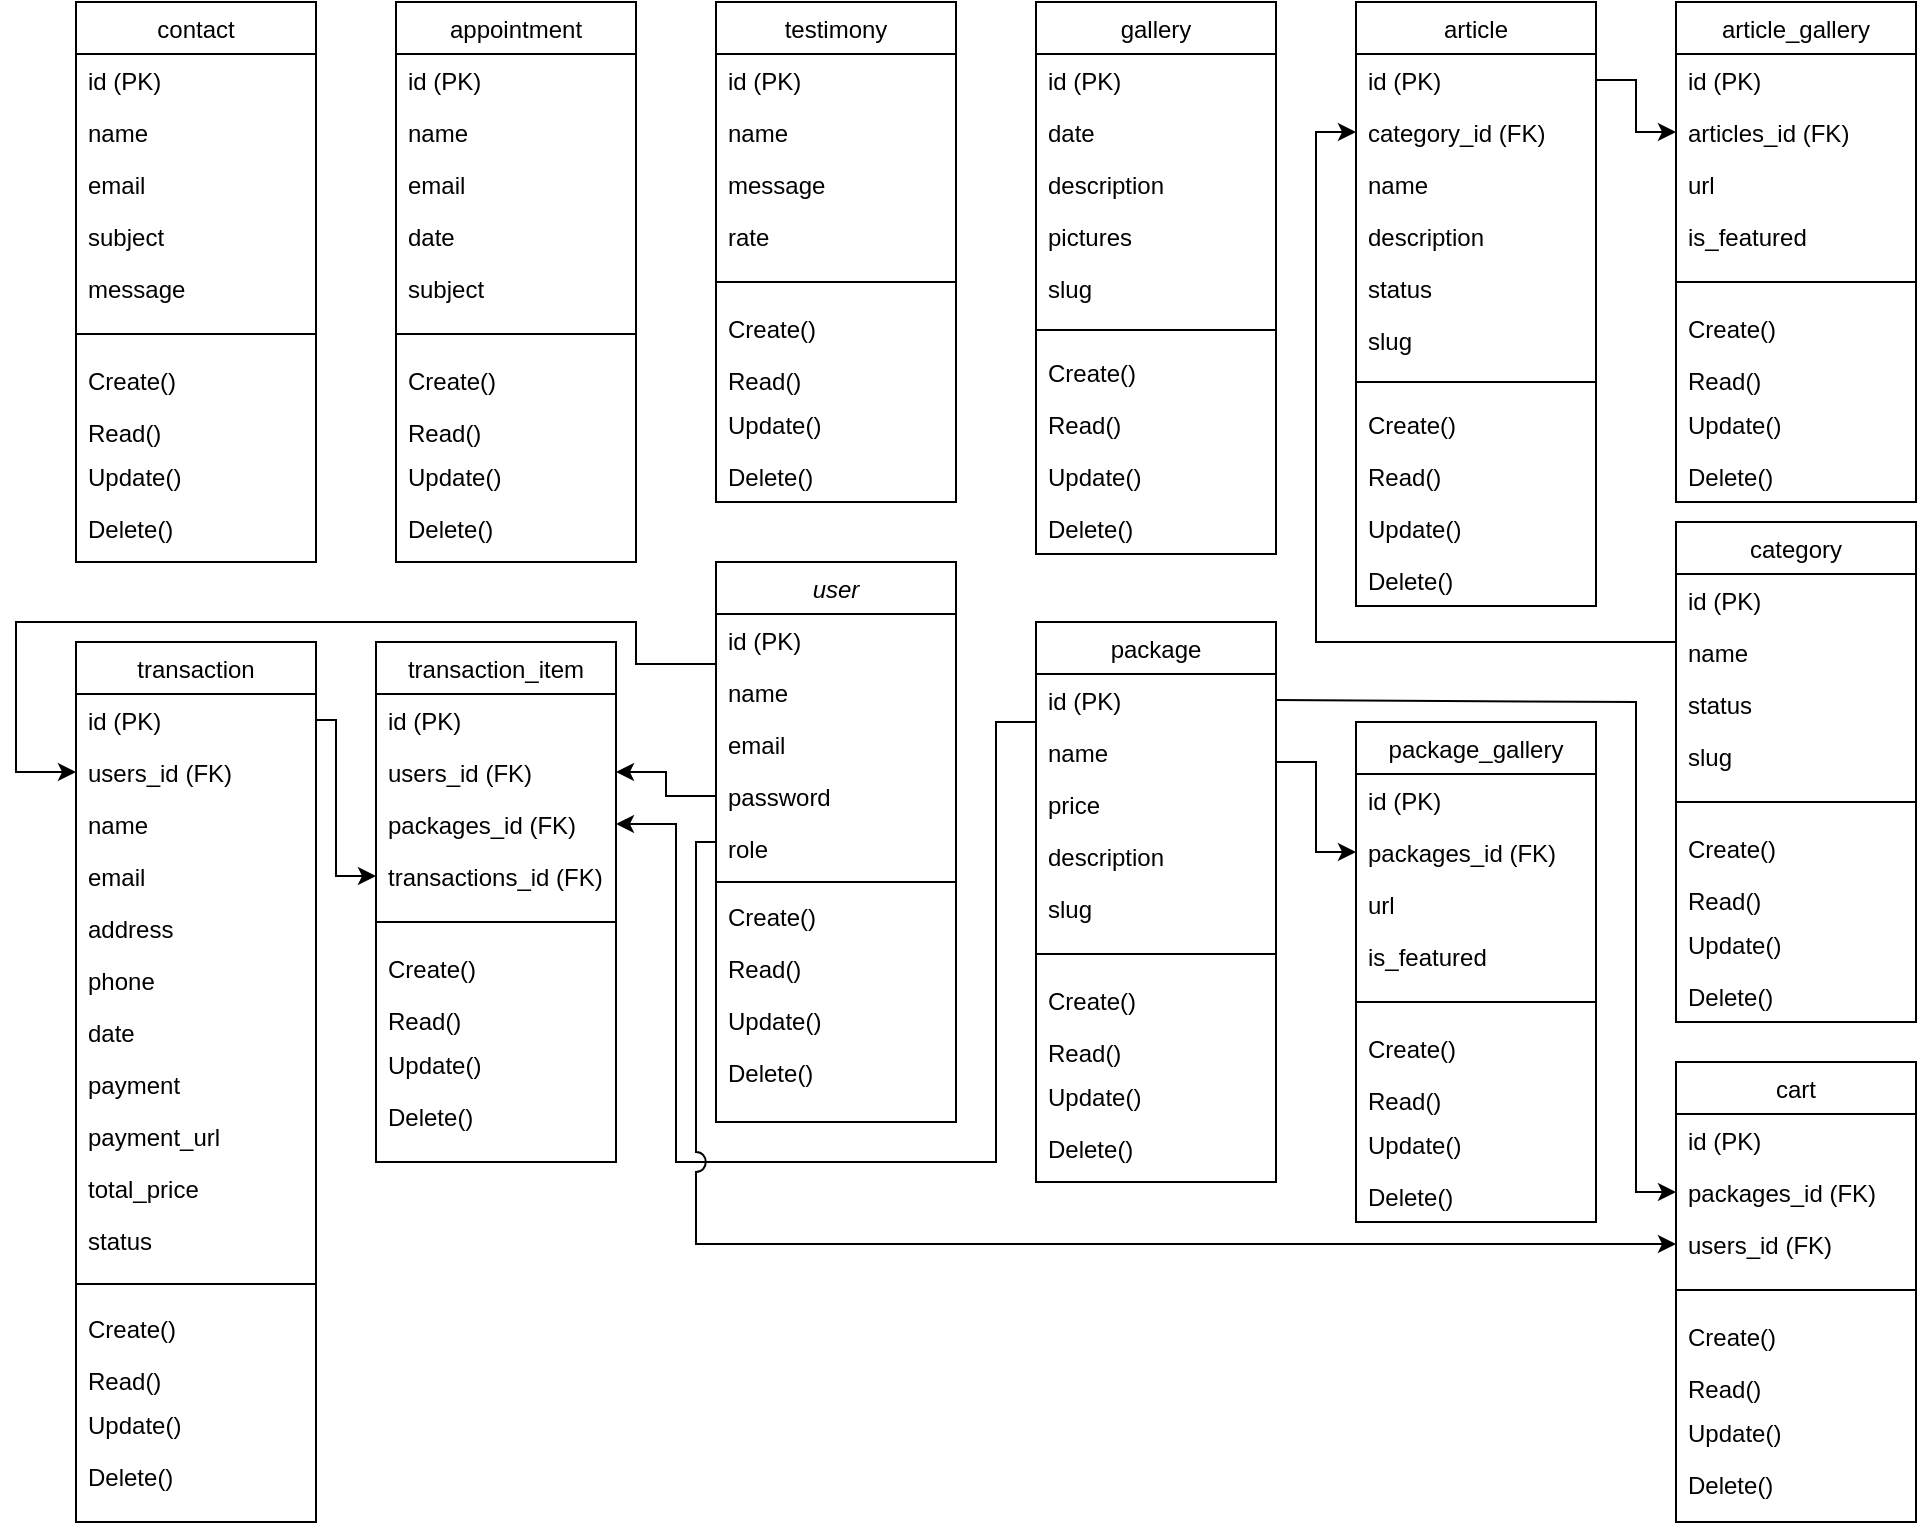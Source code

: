 <mxfile version="21.6.6" type="github">
  <diagram id="C5RBs43oDa-KdzZeNtuy" name="Page-1">
    <mxGraphModel dx="1936" dy="1753" grid="1" gridSize="10" guides="1" tooltips="1" connect="1" arrows="1" fold="1" page="1" pageScale="1" pageWidth="827" pageHeight="1169" math="0" shadow="0">
      <root>
        <mxCell id="WIyWlLk6GJQsqaUBKTNV-0" />
        <mxCell id="WIyWlLk6GJQsqaUBKTNV-1" parent="WIyWlLk6GJQsqaUBKTNV-0" />
        <mxCell id="zkfFHV4jXpPFQw0GAbJ--0" value="user" style="swimlane;fontStyle=2;align=center;verticalAlign=top;childLayout=stackLayout;horizontal=1;startSize=26;horizontalStack=0;resizeParent=1;resizeLast=0;collapsible=1;marginBottom=0;rounded=0;shadow=0;strokeWidth=1;" parent="WIyWlLk6GJQsqaUBKTNV-1" vertex="1">
          <mxGeometry x="120" y="40" width="120" height="280" as="geometry">
            <mxRectangle x="220" y="120" width="160" height="26" as="alternateBounds" />
          </mxGeometry>
        </mxCell>
        <mxCell id="zkfFHV4jXpPFQw0GAbJ--1" value="id (PK)" style="text;align=left;verticalAlign=top;spacingLeft=4;spacingRight=4;overflow=hidden;rotatable=0;points=[[0,0.5],[1,0.5]];portConstraint=eastwest;" parent="zkfFHV4jXpPFQw0GAbJ--0" vertex="1">
          <mxGeometry y="26" width="120" height="26" as="geometry" />
        </mxCell>
        <mxCell id="zkfFHV4jXpPFQw0GAbJ--2" value="name" style="text;align=left;verticalAlign=top;spacingLeft=4;spacingRight=4;overflow=hidden;rotatable=0;points=[[0,0.5],[1,0.5]];portConstraint=eastwest;rounded=0;shadow=0;html=0;" parent="zkfFHV4jXpPFQw0GAbJ--0" vertex="1">
          <mxGeometry y="52" width="120" height="26" as="geometry" />
        </mxCell>
        <mxCell id="zkfFHV4jXpPFQw0GAbJ--5" value="email" style="text;align=left;verticalAlign=top;spacingLeft=4;spacingRight=4;overflow=hidden;rotatable=0;points=[[0,0.5],[1,0.5]];portConstraint=eastwest;" parent="zkfFHV4jXpPFQw0GAbJ--0" vertex="1">
          <mxGeometry y="78" width="120" height="26" as="geometry" />
        </mxCell>
        <mxCell id="CpPekUbPZNpT_gMVPyu2-1" value="password" style="text;align=left;verticalAlign=top;spacingLeft=4;spacingRight=4;overflow=hidden;rotatable=0;points=[[0,0.5],[1,0.5]];portConstraint=eastwest;" parent="zkfFHV4jXpPFQw0GAbJ--0" vertex="1">
          <mxGeometry y="104" width="120" height="26" as="geometry" />
        </mxCell>
        <mxCell id="CpPekUbPZNpT_gMVPyu2-2" value="role" style="text;align=left;verticalAlign=top;spacingLeft=4;spacingRight=4;overflow=hidden;rotatable=0;points=[[0,0.5],[1,0.5]];portConstraint=eastwest;" parent="zkfFHV4jXpPFQw0GAbJ--0" vertex="1">
          <mxGeometry y="130" width="120" height="26" as="geometry" />
        </mxCell>
        <mxCell id="zkfFHV4jXpPFQw0GAbJ--4" value="" style="line;html=1;strokeWidth=1;align=left;verticalAlign=middle;spacingTop=-1;spacingLeft=3;spacingRight=3;rotatable=0;labelPosition=right;points=[];portConstraint=eastwest;" parent="zkfFHV4jXpPFQw0GAbJ--0" vertex="1">
          <mxGeometry y="156" width="120" height="8" as="geometry" />
        </mxCell>
        <mxCell id="CpPekUbPZNpT_gMVPyu2-0" value="Create()" style="text;align=left;verticalAlign=top;spacingLeft=4;spacingRight=4;overflow=hidden;rotatable=0;points=[[0,0.5],[1,0.5]];portConstraint=eastwest;rounded=0;shadow=0;html=0;" parent="zkfFHV4jXpPFQw0GAbJ--0" vertex="1">
          <mxGeometry y="164" width="120" height="26" as="geometry" />
        </mxCell>
        <mxCell id="CpPekUbPZNpT_gMVPyu2-3" value="Read()" style="text;align=left;verticalAlign=top;spacingLeft=4;spacingRight=4;overflow=hidden;rotatable=0;points=[[0,0.5],[1,0.5]];portConstraint=eastwest;rounded=0;shadow=0;html=0;" parent="zkfFHV4jXpPFQw0GAbJ--0" vertex="1">
          <mxGeometry y="190" width="120" height="26" as="geometry" />
        </mxCell>
        <mxCell id="CpPekUbPZNpT_gMVPyu2-4" value="Update()" style="text;align=left;verticalAlign=top;spacingLeft=4;spacingRight=4;overflow=hidden;rotatable=0;points=[[0,0.5],[1,0.5]];portConstraint=eastwest;rounded=0;shadow=0;html=0;" parent="zkfFHV4jXpPFQw0GAbJ--0" vertex="1">
          <mxGeometry y="216" width="120" height="26" as="geometry" />
        </mxCell>
        <mxCell id="CpPekUbPZNpT_gMVPyu2-5" value="Delete()" style="text;align=left;verticalAlign=top;spacingLeft=4;spacingRight=4;overflow=hidden;rotatable=0;points=[[0,0.5],[1,0.5]];portConstraint=eastwest;rounded=0;shadow=0;html=0;" parent="zkfFHV4jXpPFQw0GAbJ--0" vertex="1">
          <mxGeometry y="242" width="120" height="26" as="geometry" />
        </mxCell>
        <mxCell id="zkfFHV4jXpPFQw0GAbJ--17" value="package" style="swimlane;fontStyle=0;align=center;verticalAlign=top;childLayout=stackLayout;horizontal=1;startSize=26;horizontalStack=0;resizeParent=1;resizeLast=0;collapsible=1;marginBottom=0;rounded=0;shadow=0;strokeWidth=1;" parent="WIyWlLk6GJQsqaUBKTNV-1" vertex="1">
          <mxGeometry x="280" y="70" width="120" height="280" as="geometry">
            <mxRectangle x="550" y="140" width="160" height="26" as="alternateBounds" />
          </mxGeometry>
        </mxCell>
        <mxCell id="zkfFHV4jXpPFQw0GAbJ--18" value="id (PK)" style="text;align=left;verticalAlign=top;spacingLeft=4;spacingRight=4;overflow=hidden;rotatable=0;points=[[0,0.5],[1,0.5]];portConstraint=eastwest;" parent="zkfFHV4jXpPFQw0GAbJ--17" vertex="1">
          <mxGeometry y="26" width="120" height="26" as="geometry" />
        </mxCell>
        <mxCell id="zkfFHV4jXpPFQw0GAbJ--19" value="name" style="text;align=left;verticalAlign=top;spacingLeft=4;spacingRight=4;overflow=hidden;rotatable=0;points=[[0,0.5],[1,0.5]];portConstraint=eastwest;rounded=0;shadow=0;html=0;" parent="zkfFHV4jXpPFQw0GAbJ--17" vertex="1">
          <mxGeometry y="52" width="120" height="26" as="geometry" />
        </mxCell>
        <mxCell id="zkfFHV4jXpPFQw0GAbJ--20" value="price" style="text;align=left;verticalAlign=top;spacingLeft=4;spacingRight=4;overflow=hidden;rotatable=0;points=[[0,0.5],[1,0.5]];portConstraint=eastwest;rounded=0;shadow=0;html=0;" parent="zkfFHV4jXpPFQw0GAbJ--17" vertex="1">
          <mxGeometry y="78" width="120" height="26" as="geometry" />
        </mxCell>
        <mxCell id="CpPekUbPZNpT_gMVPyu2-25" value="description" style="text;align=left;verticalAlign=top;spacingLeft=4;spacingRight=4;overflow=hidden;rotatable=0;points=[[0,0.5],[1,0.5]];portConstraint=eastwest;rounded=0;shadow=0;html=0;" parent="zkfFHV4jXpPFQw0GAbJ--17" vertex="1">
          <mxGeometry y="104" width="120" height="26" as="geometry" />
        </mxCell>
        <mxCell id="zkfFHV4jXpPFQw0GAbJ--21" value="slug" style="text;align=left;verticalAlign=top;spacingLeft=4;spacingRight=4;overflow=hidden;rotatable=0;points=[[0,0.5],[1,0.5]];portConstraint=eastwest;rounded=0;shadow=0;html=0;" parent="zkfFHV4jXpPFQw0GAbJ--17" vertex="1">
          <mxGeometry y="130" width="120" height="26" as="geometry" />
        </mxCell>
        <mxCell id="zkfFHV4jXpPFQw0GAbJ--23" value="" style="line;html=1;strokeWidth=1;align=left;verticalAlign=middle;spacingTop=-1;spacingLeft=3;spacingRight=3;rotatable=0;labelPosition=right;points=[];portConstraint=eastwest;" parent="zkfFHV4jXpPFQw0GAbJ--17" vertex="1">
          <mxGeometry y="156" width="120" height="20" as="geometry" />
        </mxCell>
        <mxCell id="CpPekUbPZNpT_gMVPyu2-7" value="Create()" style="text;align=left;verticalAlign=top;spacingLeft=4;spacingRight=4;overflow=hidden;rotatable=0;points=[[0,0.5],[1,0.5]];portConstraint=eastwest;rounded=0;shadow=0;html=0;" parent="zkfFHV4jXpPFQw0GAbJ--17" vertex="1">
          <mxGeometry y="176" width="120" height="26" as="geometry" />
        </mxCell>
        <mxCell id="CpPekUbPZNpT_gMVPyu2-9" value="Read()" style="text;align=left;verticalAlign=top;spacingLeft=4;spacingRight=4;overflow=hidden;rotatable=0;points=[[0,0.5],[1,0.5]];portConstraint=eastwest;rounded=0;shadow=0;html=0;" parent="zkfFHV4jXpPFQw0GAbJ--17" vertex="1">
          <mxGeometry y="202" width="120" height="22" as="geometry" />
        </mxCell>
        <mxCell id="CpPekUbPZNpT_gMVPyu2-8" value="Update()" style="text;align=left;verticalAlign=top;spacingLeft=4;spacingRight=4;overflow=hidden;rotatable=0;points=[[0,0.5],[1,0.5]];portConstraint=eastwest;rounded=0;shadow=0;html=0;" parent="zkfFHV4jXpPFQw0GAbJ--17" vertex="1">
          <mxGeometry y="224" width="120" height="26" as="geometry" />
        </mxCell>
        <mxCell id="CpPekUbPZNpT_gMVPyu2-10" value="Delete()" style="text;align=left;verticalAlign=top;spacingLeft=4;spacingRight=4;overflow=hidden;rotatable=0;points=[[0,0.5],[1,0.5]];portConstraint=eastwest;rounded=0;shadow=0;html=0;" parent="zkfFHV4jXpPFQw0GAbJ--17" vertex="1">
          <mxGeometry y="250" width="120" height="26" as="geometry" />
        </mxCell>
        <mxCell id="CpPekUbPZNpT_gMVPyu2-26" value="article" style="swimlane;fontStyle=0;align=center;verticalAlign=top;childLayout=stackLayout;horizontal=1;startSize=26;horizontalStack=0;resizeParent=1;resizeLast=0;collapsible=1;marginBottom=0;rounded=0;shadow=0;strokeWidth=1;" parent="WIyWlLk6GJQsqaUBKTNV-1" vertex="1">
          <mxGeometry x="440" y="-240" width="120" height="302" as="geometry">
            <mxRectangle x="550" y="140" width="160" height="26" as="alternateBounds" />
          </mxGeometry>
        </mxCell>
        <mxCell id="CpPekUbPZNpT_gMVPyu2-27" value="id (PK)" style="text;align=left;verticalAlign=top;spacingLeft=4;spacingRight=4;overflow=hidden;rotatable=0;points=[[0,0.5],[1,0.5]];portConstraint=eastwest;" parent="CpPekUbPZNpT_gMVPyu2-26" vertex="1">
          <mxGeometry y="26" width="120" height="26" as="geometry" />
        </mxCell>
        <mxCell id="CpPekUbPZNpT_gMVPyu2-28" value="category_id (FK)" style="text;align=left;verticalAlign=top;spacingLeft=4;spacingRight=4;overflow=hidden;rotatable=0;points=[[0,0.5],[1,0.5]];portConstraint=eastwest;rounded=0;shadow=0;html=0;" parent="CpPekUbPZNpT_gMVPyu2-26" vertex="1">
          <mxGeometry y="52" width="120" height="26" as="geometry" />
        </mxCell>
        <mxCell id="CpPekUbPZNpT_gMVPyu2-29" value="name" style="text;align=left;verticalAlign=top;spacingLeft=4;spacingRight=4;overflow=hidden;rotatable=0;points=[[0,0.5],[1,0.5]];portConstraint=eastwest;rounded=0;shadow=0;html=0;" parent="CpPekUbPZNpT_gMVPyu2-26" vertex="1">
          <mxGeometry y="78" width="120" height="26" as="geometry" />
        </mxCell>
        <mxCell id="CpPekUbPZNpT_gMVPyu2-30" value="description" style="text;align=left;verticalAlign=top;spacingLeft=4;spacingRight=4;overflow=hidden;rotatable=0;points=[[0,0.5],[1,0.5]];portConstraint=eastwest;rounded=0;shadow=0;html=0;" parent="CpPekUbPZNpT_gMVPyu2-26" vertex="1">
          <mxGeometry y="104" width="120" height="26" as="geometry" />
        </mxCell>
        <mxCell id="CpPekUbPZNpT_gMVPyu2-39" value="status" style="text;align=left;verticalAlign=top;spacingLeft=4;spacingRight=4;overflow=hidden;rotatable=0;points=[[0,0.5],[1,0.5]];portConstraint=eastwest;rounded=0;shadow=0;html=0;" parent="CpPekUbPZNpT_gMVPyu2-26" vertex="1">
          <mxGeometry y="130" width="120" height="26" as="geometry" />
        </mxCell>
        <mxCell id="L-8dvfy85ogbvUCoBi3x-90" value="slug" style="text;align=left;verticalAlign=top;spacingLeft=4;spacingRight=4;overflow=hidden;rotatable=0;points=[[0,0.5],[1,0.5]];portConstraint=eastwest;rounded=0;shadow=0;html=0;" parent="CpPekUbPZNpT_gMVPyu2-26" vertex="1">
          <mxGeometry y="156" width="120" height="26" as="geometry" />
        </mxCell>
        <mxCell id="CpPekUbPZNpT_gMVPyu2-31" value="" style="line;html=1;strokeWidth=1;align=left;verticalAlign=middle;spacingTop=-1;spacingLeft=3;spacingRight=3;rotatable=0;labelPosition=right;points=[];portConstraint=eastwest;" parent="CpPekUbPZNpT_gMVPyu2-26" vertex="1">
          <mxGeometry y="182" width="120" height="16" as="geometry" />
        </mxCell>
        <mxCell id="CpPekUbPZNpT_gMVPyu2-32" value="Create()" style="text;align=left;verticalAlign=top;spacingLeft=4;spacingRight=4;overflow=hidden;rotatable=0;points=[[0,0.5],[1,0.5]];portConstraint=eastwest;rounded=0;shadow=0;html=0;" parent="CpPekUbPZNpT_gMVPyu2-26" vertex="1">
          <mxGeometry y="198" width="120" height="26" as="geometry" />
        </mxCell>
        <mxCell id="CpPekUbPZNpT_gMVPyu2-33" value="Read()" style="text;align=left;verticalAlign=top;spacingLeft=4;spacingRight=4;overflow=hidden;rotatable=0;points=[[0,0.5],[1,0.5]];portConstraint=eastwest;rounded=0;shadow=0;html=0;" parent="CpPekUbPZNpT_gMVPyu2-26" vertex="1">
          <mxGeometry y="224" width="120" height="26" as="geometry" />
        </mxCell>
        <mxCell id="CpPekUbPZNpT_gMVPyu2-34" value="Update()" style="text;align=left;verticalAlign=top;spacingLeft=4;spacingRight=4;overflow=hidden;rotatable=0;points=[[0,0.5],[1,0.5]];portConstraint=eastwest;rounded=0;shadow=0;html=0;" parent="CpPekUbPZNpT_gMVPyu2-26" vertex="1">
          <mxGeometry y="250" width="120" height="26" as="geometry" />
        </mxCell>
        <mxCell id="CpPekUbPZNpT_gMVPyu2-35" value="Delete()" style="text;align=left;verticalAlign=top;spacingLeft=4;spacingRight=4;overflow=hidden;rotatable=0;points=[[0,0.5],[1,0.5]];portConstraint=eastwest;rounded=0;shadow=0;html=0;" parent="CpPekUbPZNpT_gMVPyu2-26" vertex="1">
          <mxGeometry y="276" width="120" height="26" as="geometry" />
        </mxCell>
        <mxCell id="CpPekUbPZNpT_gMVPyu2-40" value="gallery" style="swimlane;fontStyle=0;align=center;verticalAlign=top;childLayout=stackLayout;horizontal=1;startSize=26;horizontalStack=0;resizeParent=1;resizeLast=0;collapsible=1;marginBottom=0;rounded=0;shadow=0;strokeWidth=1;" parent="WIyWlLk6GJQsqaUBKTNV-1" vertex="1">
          <mxGeometry x="280" y="-240" width="120" height="276" as="geometry">
            <mxRectangle x="550" y="140" width="160" height="26" as="alternateBounds" />
          </mxGeometry>
        </mxCell>
        <mxCell id="CpPekUbPZNpT_gMVPyu2-41" value="id (PK)" style="text;align=left;verticalAlign=top;spacingLeft=4;spacingRight=4;overflow=hidden;rotatable=0;points=[[0,0.5],[1,0.5]];portConstraint=eastwest;" parent="CpPekUbPZNpT_gMVPyu2-40" vertex="1">
          <mxGeometry y="26" width="120" height="26" as="geometry" />
        </mxCell>
        <mxCell id="CpPekUbPZNpT_gMVPyu2-42" value="date" style="text;align=left;verticalAlign=top;spacingLeft=4;spacingRight=4;overflow=hidden;rotatable=0;points=[[0,0.5],[1,0.5]];portConstraint=eastwest;rounded=0;shadow=0;html=0;" parent="CpPekUbPZNpT_gMVPyu2-40" vertex="1">
          <mxGeometry y="52" width="120" height="26" as="geometry" />
        </mxCell>
        <mxCell id="CpPekUbPZNpT_gMVPyu2-43" value="description" style="text;align=left;verticalAlign=top;spacingLeft=4;spacingRight=4;overflow=hidden;rotatable=0;points=[[0,0.5],[1,0.5]];portConstraint=eastwest;rounded=0;shadow=0;html=0;" parent="CpPekUbPZNpT_gMVPyu2-40" vertex="1">
          <mxGeometry y="78" width="120" height="26" as="geometry" />
        </mxCell>
        <mxCell id="CpPekUbPZNpT_gMVPyu2-44" value="pictures" style="text;align=left;verticalAlign=top;spacingLeft=4;spacingRight=4;overflow=hidden;rotatable=0;points=[[0,0.5],[1,0.5]];portConstraint=eastwest;rounded=0;shadow=0;html=0;" parent="CpPekUbPZNpT_gMVPyu2-40" vertex="1">
          <mxGeometry y="104" width="120" height="26" as="geometry" />
        </mxCell>
        <mxCell id="CpPekUbPZNpT_gMVPyu2-45" value="slug" style="text;align=left;verticalAlign=top;spacingLeft=4;spacingRight=4;overflow=hidden;rotatable=0;points=[[0,0.5],[1,0.5]];portConstraint=eastwest;rounded=0;shadow=0;html=0;" parent="CpPekUbPZNpT_gMVPyu2-40" vertex="1">
          <mxGeometry y="130" width="120" height="26" as="geometry" />
        </mxCell>
        <mxCell id="CpPekUbPZNpT_gMVPyu2-46" value="" style="line;html=1;strokeWidth=1;align=left;verticalAlign=middle;spacingTop=-1;spacingLeft=3;spacingRight=3;rotatable=0;labelPosition=right;points=[];portConstraint=eastwest;" parent="CpPekUbPZNpT_gMVPyu2-40" vertex="1">
          <mxGeometry y="156" width="120" height="16" as="geometry" />
        </mxCell>
        <mxCell id="CpPekUbPZNpT_gMVPyu2-47" value="Create()" style="text;align=left;verticalAlign=top;spacingLeft=4;spacingRight=4;overflow=hidden;rotatable=0;points=[[0,0.5],[1,0.5]];portConstraint=eastwest;rounded=0;shadow=0;html=0;" parent="CpPekUbPZNpT_gMVPyu2-40" vertex="1">
          <mxGeometry y="172" width="120" height="26" as="geometry" />
        </mxCell>
        <mxCell id="CpPekUbPZNpT_gMVPyu2-48" value="Read()" style="text;align=left;verticalAlign=top;spacingLeft=4;spacingRight=4;overflow=hidden;rotatable=0;points=[[0,0.5],[1,0.5]];portConstraint=eastwest;rounded=0;shadow=0;html=0;" parent="CpPekUbPZNpT_gMVPyu2-40" vertex="1">
          <mxGeometry y="198" width="120" height="26" as="geometry" />
        </mxCell>
        <mxCell id="CpPekUbPZNpT_gMVPyu2-49" value="Update()" style="text;align=left;verticalAlign=top;spacingLeft=4;spacingRight=4;overflow=hidden;rotatable=0;points=[[0,0.5],[1,0.5]];portConstraint=eastwest;rounded=0;shadow=0;html=0;" parent="CpPekUbPZNpT_gMVPyu2-40" vertex="1">
          <mxGeometry y="224" width="120" height="26" as="geometry" />
        </mxCell>
        <mxCell id="CpPekUbPZNpT_gMVPyu2-50" value="Delete()" style="text;align=left;verticalAlign=top;spacingLeft=4;spacingRight=4;overflow=hidden;rotatable=0;points=[[0,0.5],[1,0.5]];portConstraint=eastwest;rounded=0;shadow=0;html=0;" parent="CpPekUbPZNpT_gMVPyu2-40" vertex="1">
          <mxGeometry y="250" width="120" height="26" as="geometry" />
        </mxCell>
        <mxCell id="CpPekUbPZNpT_gMVPyu2-51" value="appointment" style="swimlane;fontStyle=0;align=center;verticalAlign=top;childLayout=stackLayout;horizontal=1;startSize=26;horizontalStack=0;resizeParent=1;resizeLast=0;collapsible=1;marginBottom=0;rounded=0;shadow=0;strokeWidth=1;" parent="WIyWlLk6GJQsqaUBKTNV-1" vertex="1">
          <mxGeometry x="-40" y="-240" width="120" height="280" as="geometry">
            <mxRectangle x="550" y="140" width="160" height="26" as="alternateBounds" />
          </mxGeometry>
        </mxCell>
        <mxCell id="CpPekUbPZNpT_gMVPyu2-52" value="id (PK)" style="text;align=left;verticalAlign=top;spacingLeft=4;spacingRight=4;overflow=hidden;rotatable=0;points=[[0,0.5],[1,0.5]];portConstraint=eastwest;" parent="CpPekUbPZNpT_gMVPyu2-51" vertex="1">
          <mxGeometry y="26" width="120" height="26" as="geometry" />
        </mxCell>
        <mxCell id="CpPekUbPZNpT_gMVPyu2-53" value="name" style="text;align=left;verticalAlign=top;spacingLeft=4;spacingRight=4;overflow=hidden;rotatable=0;points=[[0,0.5],[1,0.5]];portConstraint=eastwest;rounded=0;shadow=0;html=0;" parent="CpPekUbPZNpT_gMVPyu2-51" vertex="1">
          <mxGeometry y="52" width="120" height="26" as="geometry" />
        </mxCell>
        <mxCell id="CpPekUbPZNpT_gMVPyu2-55" value="email" style="text;align=left;verticalAlign=top;spacingLeft=4;spacingRight=4;overflow=hidden;rotatable=0;points=[[0,0.5],[1,0.5]];portConstraint=eastwest;rounded=0;shadow=0;html=0;" parent="CpPekUbPZNpT_gMVPyu2-51" vertex="1">
          <mxGeometry y="78" width="120" height="26" as="geometry" />
        </mxCell>
        <mxCell id="CpPekUbPZNpT_gMVPyu2-57" value="date" style="text;align=left;verticalAlign=top;spacingLeft=4;spacingRight=4;overflow=hidden;rotatable=0;points=[[0,0.5],[1,0.5]];portConstraint=eastwest;rounded=0;shadow=0;html=0;" parent="CpPekUbPZNpT_gMVPyu2-51" vertex="1">
          <mxGeometry y="104" width="120" height="26" as="geometry" />
        </mxCell>
        <mxCell id="CpPekUbPZNpT_gMVPyu2-60" value="subject" style="text;align=left;verticalAlign=top;spacingLeft=4;spacingRight=4;overflow=hidden;rotatable=0;points=[[0,0.5],[1,0.5]];portConstraint=eastwest;" parent="CpPekUbPZNpT_gMVPyu2-51" vertex="1">
          <mxGeometry y="130" width="120" height="26" as="geometry" />
        </mxCell>
        <mxCell id="CpPekUbPZNpT_gMVPyu2-61" value="" style="line;html=1;strokeWidth=1;align=left;verticalAlign=middle;spacingTop=-1;spacingLeft=3;spacingRight=3;rotatable=0;labelPosition=right;points=[];portConstraint=eastwest;" parent="CpPekUbPZNpT_gMVPyu2-51" vertex="1">
          <mxGeometry y="156" width="120" height="20" as="geometry" />
        </mxCell>
        <mxCell id="CpPekUbPZNpT_gMVPyu2-62" value="Create()" style="text;align=left;verticalAlign=top;spacingLeft=4;spacingRight=4;overflow=hidden;rotatable=0;points=[[0,0.5],[1,0.5]];portConstraint=eastwest;rounded=0;shadow=0;html=0;" parent="CpPekUbPZNpT_gMVPyu2-51" vertex="1">
          <mxGeometry y="176" width="120" height="26" as="geometry" />
        </mxCell>
        <mxCell id="CpPekUbPZNpT_gMVPyu2-63" value="Read()" style="text;align=left;verticalAlign=top;spacingLeft=4;spacingRight=4;overflow=hidden;rotatable=0;points=[[0,0.5],[1,0.5]];portConstraint=eastwest;rounded=0;shadow=0;html=0;" parent="CpPekUbPZNpT_gMVPyu2-51" vertex="1">
          <mxGeometry y="202" width="120" height="22" as="geometry" />
        </mxCell>
        <mxCell id="CpPekUbPZNpT_gMVPyu2-64" value="Update()" style="text;align=left;verticalAlign=top;spacingLeft=4;spacingRight=4;overflow=hidden;rotatable=0;points=[[0,0.5],[1,0.5]];portConstraint=eastwest;rounded=0;shadow=0;html=0;" parent="CpPekUbPZNpT_gMVPyu2-51" vertex="1">
          <mxGeometry y="224" width="120" height="26" as="geometry" />
        </mxCell>
        <mxCell id="CpPekUbPZNpT_gMVPyu2-65" value="Delete()" style="text;align=left;verticalAlign=top;spacingLeft=4;spacingRight=4;overflow=hidden;rotatable=0;points=[[0,0.5],[1,0.5]];portConstraint=eastwest;rounded=0;shadow=0;html=0;" parent="CpPekUbPZNpT_gMVPyu2-51" vertex="1">
          <mxGeometry y="250" width="120" height="26" as="geometry" />
        </mxCell>
        <mxCell id="CpPekUbPZNpT_gMVPyu2-77" value="transaction" style="swimlane;fontStyle=0;align=center;verticalAlign=top;childLayout=stackLayout;horizontal=1;startSize=26;horizontalStack=0;resizeParent=1;resizeLast=0;collapsible=1;marginBottom=0;rounded=0;shadow=0;strokeWidth=1;" parent="WIyWlLk6GJQsqaUBKTNV-1" vertex="1">
          <mxGeometry x="-200" y="80" width="120" height="440" as="geometry">
            <mxRectangle x="550" y="140" width="160" height="26" as="alternateBounds" />
          </mxGeometry>
        </mxCell>
        <mxCell id="CpPekUbPZNpT_gMVPyu2-78" value="id (PK)" style="text;align=left;verticalAlign=top;spacingLeft=4;spacingRight=4;overflow=hidden;rotatable=0;points=[[0,0.5],[1,0.5]];portConstraint=eastwest;" parent="CpPekUbPZNpT_gMVPyu2-77" vertex="1">
          <mxGeometry y="26" width="120" height="26" as="geometry" />
        </mxCell>
        <mxCell id="CpPekUbPZNpT_gMVPyu2-79" value="users_id (FK)&#xa;" style="text;align=left;verticalAlign=top;spacingLeft=4;spacingRight=4;overflow=hidden;rotatable=0;points=[[0,0.5],[1,0.5]];portConstraint=eastwest;rounded=0;shadow=0;html=0;" parent="CpPekUbPZNpT_gMVPyu2-77" vertex="1">
          <mxGeometry y="52" width="120" height="26" as="geometry" />
        </mxCell>
        <mxCell id="CpPekUbPZNpT_gMVPyu2-80" value="name" style="text;align=left;verticalAlign=top;spacingLeft=4;spacingRight=4;overflow=hidden;rotatable=0;points=[[0,0.5],[1,0.5]];portConstraint=eastwest;rounded=0;shadow=0;html=0;" parent="CpPekUbPZNpT_gMVPyu2-77" vertex="1">
          <mxGeometry y="78" width="120" height="26" as="geometry" />
        </mxCell>
        <mxCell id="CpPekUbPZNpT_gMVPyu2-81" value="email" style="text;align=left;verticalAlign=top;spacingLeft=4;spacingRight=4;overflow=hidden;rotatable=0;points=[[0,0.5],[1,0.5]];portConstraint=eastwest;rounded=0;shadow=0;html=0;" parent="CpPekUbPZNpT_gMVPyu2-77" vertex="1">
          <mxGeometry y="104" width="120" height="26" as="geometry" />
        </mxCell>
        <mxCell id="CpPekUbPZNpT_gMVPyu2-82" value="address" style="text;align=left;verticalAlign=top;spacingLeft=4;spacingRight=4;overflow=hidden;rotatable=0;points=[[0,0.5],[1,0.5]];portConstraint=eastwest;rounded=0;shadow=0;html=0;" parent="CpPekUbPZNpT_gMVPyu2-77" vertex="1">
          <mxGeometry y="130" width="120" height="26" as="geometry" />
        </mxCell>
        <mxCell id="CpPekUbPZNpT_gMVPyu2-83" value="phone" style="text;align=left;verticalAlign=top;spacingLeft=4;spacingRight=4;overflow=hidden;rotatable=0;points=[[0,0.5],[1,0.5]];portConstraint=eastwest;rounded=0;shadow=0;html=0;" parent="CpPekUbPZNpT_gMVPyu2-77" vertex="1">
          <mxGeometry y="156" width="120" height="26" as="geometry" />
        </mxCell>
        <mxCell id="CpPekUbPZNpT_gMVPyu2-84" value="date" style="text;align=left;verticalAlign=top;spacingLeft=4;spacingRight=4;overflow=hidden;rotatable=0;points=[[0,0.5],[1,0.5]];portConstraint=eastwest;" parent="CpPekUbPZNpT_gMVPyu2-77" vertex="1">
          <mxGeometry y="182" width="120" height="26" as="geometry" />
        </mxCell>
        <mxCell id="CpPekUbPZNpT_gMVPyu2-85" value="payment" style="text;align=left;verticalAlign=top;spacingLeft=4;spacingRight=4;overflow=hidden;rotatable=0;points=[[0,0.5],[1,0.5]];portConstraint=eastwest;" parent="CpPekUbPZNpT_gMVPyu2-77" vertex="1">
          <mxGeometry y="208" width="120" height="26" as="geometry" />
        </mxCell>
        <mxCell id="CpPekUbPZNpT_gMVPyu2-92" value="payment_url" style="text;align=left;verticalAlign=top;spacingLeft=4;spacingRight=4;overflow=hidden;rotatable=0;points=[[0,0.5],[1,0.5]];portConstraint=eastwest;" parent="CpPekUbPZNpT_gMVPyu2-77" vertex="1">
          <mxGeometry y="234" width="120" height="26" as="geometry" />
        </mxCell>
        <mxCell id="CpPekUbPZNpT_gMVPyu2-86" value="total_price" style="text;align=left;verticalAlign=top;spacingLeft=4;spacingRight=4;overflow=hidden;rotatable=0;points=[[0,0.5],[1,0.5]];portConstraint=eastwest;" parent="CpPekUbPZNpT_gMVPyu2-77" vertex="1">
          <mxGeometry y="260" width="120" height="26" as="geometry" />
        </mxCell>
        <mxCell id="L-8dvfy85ogbvUCoBi3x-22" value="status&#xa;" style="text;align=left;verticalAlign=top;spacingLeft=4;spacingRight=4;overflow=hidden;rotatable=0;points=[[0,0.5],[1,0.5]];portConstraint=eastwest;" parent="CpPekUbPZNpT_gMVPyu2-77" vertex="1">
          <mxGeometry y="286" width="120" height="26" as="geometry" />
        </mxCell>
        <mxCell id="CpPekUbPZNpT_gMVPyu2-87" value="" style="line;html=1;strokeWidth=1;align=left;verticalAlign=middle;spacingTop=-1;spacingLeft=3;spacingRight=3;rotatable=0;labelPosition=right;points=[];portConstraint=eastwest;" parent="CpPekUbPZNpT_gMVPyu2-77" vertex="1">
          <mxGeometry y="312" width="120" height="18" as="geometry" />
        </mxCell>
        <mxCell id="CpPekUbPZNpT_gMVPyu2-88" value="Create()" style="text;align=left;verticalAlign=top;spacingLeft=4;spacingRight=4;overflow=hidden;rotatable=0;points=[[0,0.5],[1,0.5]];portConstraint=eastwest;rounded=0;shadow=0;html=0;" parent="CpPekUbPZNpT_gMVPyu2-77" vertex="1">
          <mxGeometry y="330" width="120" height="26" as="geometry" />
        </mxCell>
        <mxCell id="CpPekUbPZNpT_gMVPyu2-89" value="Read()" style="text;align=left;verticalAlign=top;spacingLeft=4;spacingRight=4;overflow=hidden;rotatable=0;points=[[0,0.5],[1,0.5]];portConstraint=eastwest;rounded=0;shadow=0;html=0;" parent="CpPekUbPZNpT_gMVPyu2-77" vertex="1">
          <mxGeometry y="356" width="120" height="22" as="geometry" />
        </mxCell>
        <mxCell id="CpPekUbPZNpT_gMVPyu2-90" value="Update()" style="text;align=left;verticalAlign=top;spacingLeft=4;spacingRight=4;overflow=hidden;rotatable=0;points=[[0,0.5],[1,0.5]];portConstraint=eastwest;rounded=0;shadow=0;html=0;" parent="CpPekUbPZNpT_gMVPyu2-77" vertex="1">
          <mxGeometry y="378" width="120" height="26" as="geometry" />
        </mxCell>
        <mxCell id="CpPekUbPZNpT_gMVPyu2-91" value="Delete()" style="text;align=left;verticalAlign=top;spacingLeft=4;spacingRight=4;overflow=hidden;rotatable=0;points=[[0,0.5],[1,0.5]];portConstraint=eastwest;rounded=0;shadow=0;html=0;" parent="CpPekUbPZNpT_gMVPyu2-77" vertex="1">
          <mxGeometry y="404" width="120" height="26" as="geometry" />
        </mxCell>
        <mxCell id="L-8dvfy85ogbvUCoBi3x-0" value="package_gallery" style="swimlane;fontStyle=0;align=center;verticalAlign=top;childLayout=stackLayout;horizontal=1;startSize=26;horizontalStack=0;resizeParent=1;resizeLast=0;collapsible=1;marginBottom=0;rounded=0;shadow=0;strokeWidth=1;" parent="WIyWlLk6GJQsqaUBKTNV-1" vertex="1">
          <mxGeometry x="440" y="120" width="120" height="250" as="geometry">
            <mxRectangle x="550" y="140" width="160" height="26" as="alternateBounds" />
          </mxGeometry>
        </mxCell>
        <mxCell id="L-8dvfy85ogbvUCoBi3x-1" value="id (PK)" style="text;align=left;verticalAlign=top;spacingLeft=4;spacingRight=4;overflow=hidden;rotatable=0;points=[[0,0.5],[1,0.5]];portConstraint=eastwest;" parent="L-8dvfy85ogbvUCoBi3x-0" vertex="1">
          <mxGeometry y="26" width="120" height="26" as="geometry" />
        </mxCell>
        <mxCell id="L-8dvfy85ogbvUCoBi3x-2" value="packages_id (FK)" style="text;align=left;verticalAlign=top;spacingLeft=4;spacingRight=4;overflow=hidden;rotatable=0;points=[[0,0.5],[1,0.5]];portConstraint=eastwest;rounded=0;shadow=0;html=0;" parent="L-8dvfy85ogbvUCoBi3x-0" vertex="1">
          <mxGeometry y="52" width="120" height="26" as="geometry" />
        </mxCell>
        <mxCell id="L-8dvfy85ogbvUCoBi3x-3" value="url" style="text;align=left;verticalAlign=top;spacingLeft=4;spacingRight=4;overflow=hidden;rotatable=0;points=[[0,0.5],[1,0.5]];portConstraint=eastwest;rounded=0;shadow=0;html=0;" parent="L-8dvfy85ogbvUCoBi3x-0" vertex="1">
          <mxGeometry y="78" width="120" height="26" as="geometry" />
        </mxCell>
        <mxCell id="L-8dvfy85ogbvUCoBi3x-4" value="is_featured" style="text;align=left;verticalAlign=top;spacingLeft=4;spacingRight=4;overflow=hidden;rotatable=0;points=[[0,0.5],[1,0.5]];portConstraint=eastwest;rounded=0;shadow=0;html=0;" parent="L-8dvfy85ogbvUCoBi3x-0" vertex="1">
          <mxGeometry y="104" width="120" height="26" as="geometry" />
        </mxCell>
        <mxCell id="L-8dvfy85ogbvUCoBi3x-6" value="" style="line;html=1;strokeWidth=1;align=left;verticalAlign=middle;spacingTop=-1;spacingLeft=3;spacingRight=3;rotatable=0;labelPosition=right;points=[];portConstraint=eastwest;" parent="L-8dvfy85ogbvUCoBi3x-0" vertex="1">
          <mxGeometry y="130" width="120" height="20" as="geometry" />
        </mxCell>
        <mxCell id="L-8dvfy85ogbvUCoBi3x-7" value="Create()" style="text;align=left;verticalAlign=top;spacingLeft=4;spacingRight=4;overflow=hidden;rotatable=0;points=[[0,0.5],[1,0.5]];portConstraint=eastwest;rounded=0;shadow=0;html=0;" parent="L-8dvfy85ogbvUCoBi3x-0" vertex="1">
          <mxGeometry y="150" width="120" height="26" as="geometry" />
        </mxCell>
        <mxCell id="L-8dvfy85ogbvUCoBi3x-8" value="Read()" style="text;align=left;verticalAlign=top;spacingLeft=4;spacingRight=4;overflow=hidden;rotatable=0;points=[[0,0.5],[1,0.5]];portConstraint=eastwest;rounded=0;shadow=0;html=0;" parent="L-8dvfy85ogbvUCoBi3x-0" vertex="1">
          <mxGeometry y="176" width="120" height="22" as="geometry" />
        </mxCell>
        <mxCell id="L-8dvfy85ogbvUCoBi3x-9" value="Update()" style="text;align=left;verticalAlign=top;spacingLeft=4;spacingRight=4;overflow=hidden;rotatable=0;points=[[0,0.5],[1,0.5]];portConstraint=eastwest;rounded=0;shadow=0;html=0;" parent="L-8dvfy85ogbvUCoBi3x-0" vertex="1">
          <mxGeometry y="198" width="120" height="26" as="geometry" />
        </mxCell>
        <mxCell id="L-8dvfy85ogbvUCoBi3x-10" value="Delete()" style="text;align=left;verticalAlign=top;spacingLeft=4;spacingRight=4;overflow=hidden;rotatable=0;points=[[0,0.5],[1,0.5]];portConstraint=eastwest;rounded=0;shadow=0;html=0;" parent="L-8dvfy85ogbvUCoBi3x-0" vertex="1">
          <mxGeometry y="224" width="120" height="26" as="geometry" />
        </mxCell>
        <mxCell id="L-8dvfy85ogbvUCoBi3x-11" value="" style="edgeStyle=orthogonalEdgeStyle;rounded=0;orthogonalLoop=1;jettySize=auto;html=1;entryX=0;entryY=0.5;entryDx=0;entryDy=0;" parent="WIyWlLk6GJQsqaUBKTNV-1" target="L-8dvfy85ogbvUCoBi3x-2" edge="1">
          <mxGeometry relative="1" as="geometry">
            <mxPoint x="400" y="140" as="sourcePoint" />
            <Array as="points">
              <mxPoint x="420" y="140" />
              <mxPoint x="420" y="185" />
            </Array>
          </mxGeometry>
        </mxCell>
        <mxCell id="L-8dvfy85ogbvUCoBi3x-12" value="article_gallery" style="swimlane;fontStyle=0;align=center;verticalAlign=top;childLayout=stackLayout;horizontal=1;startSize=26;horizontalStack=0;resizeParent=1;resizeLast=0;collapsible=1;marginBottom=0;rounded=0;shadow=0;strokeWidth=1;" parent="WIyWlLk6GJQsqaUBKTNV-1" vertex="1">
          <mxGeometry x="600" y="-240" width="120" height="250" as="geometry">
            <mxRectangle x="550" y="140" width="160" height="26" as="alternateBounds" />
          </mxGeometry>
        </mxCell>
        <mxCell id="L-8dvfy85ogbvUCoBi3x-13" value="id (PK)" style="text;align=left;verticalAlign=top;spacingLeft=4;spacingRight=4;overflow=hidden;rotatable=0;points=[[0,0.5],[1,0.5]];portConstraint=eastwest;" parent="L-8dvfy85ogbvUCoBi3x-12" vertex="1">
          <mxGeometry y="26" width="120" height="26" as="geometry" />
        </mxCell>
        <mxCell id="L-8dvfy85ogbvUCoBi3x-14" value="articles_id (FK)&#xa;" style="text;align=left;verticalAlign=top;spacingLeft=4;spacingRight=4;overflow=hidden;rotatable=0;points=[[0,0.5],[1,0.5]];portConstraint=eastwest;rounded=0;shadow=0;html=0;" parent="L-8dvfy85ogbvUCoBi3x-12" vertex="1">
          <mxGeometry y="52" width="120" height="26" as="geometry" />
        </mxCell>
        <mxCell id="L-8dvfy85ogbvUCoBi3x-15" value="url" style="text;align=left;verticalAlign=top;spacingLeft=4;spacingRight=4;overflow=hidden;rotatable=0;points=[[0,0.5],[1,0.5]];portConstraint=eastwest;rounded=0;shadow=0;html=0;" parent="L-8dvfy85ogbvUCoBi3x-12" vertex="1">
          <mxGeometry y="78" width="120" height="26" as="geometry" />
        </mxCell>
        <mxCell id="L-8dvfy85ogbvUCoBi3x-16" value="is_featured" style="text;align=left;verticalAlign=top;spacingLeft=4;spacingRight=4;overflow=hidden;rotatable=0;points=[[0,0.5],[1,0.5]];portConstraint=eastwest;rounded=0;shadow=0;html=0;" parent="L-8dvfy85ogbvUCoBi3x-12" vertex="1">
          <mxGeometry y="104" width="120" height="26" as="geometry" />
        </mxCell>
        <mxCell id="L-8dvfy85ogbvUCoBi3x-17" value="" style="line;html=1;strokeWidth=1;align=left;verticalAlign=middle;spacingTop=-1;spacingLeft=3;spacingRight=3;rotatable=0;labelPosition=right;points=[];portConstraint=eastwest;" parent="L-8dvfy85ogbvUCoBi3x-12" vertex="1">
          <mxGeometry y="130" width="120" height="20" as="geometry" />
        </mxCell>
        <mxCell id="L-8dvfy85ogbvUCoBi3x-18" value="Create()" style="text;align=left;verticalAlign=top;spacingLeft=4;spacingRight=4;overflow=hidden;rotatable=0;points=[[0,0.5],[1,0.5]];portConstraint=eastwest;rounded=0;shadow=0;html=0;" parent="L-8dvfy85ogbvUCoBi3x-12" vertex="1">
          <mxGeometry y="150" width="120" height="26" as="geometry" />
        </mxCell>
        <mxCell id="L-8dvfy85ogbvUCoBi3x-19" value="Read()" style="text;align=left;verticalAlign=top;spacingLeft=4;spacingRight=4;overflow=hidden;rotatable=0;points=[[0,0.5],[1,0.5]];portConstraint=eastwest;rounded=0;shadow=0;html=0;" parent="L-8dvfy85ogbvUCoBi3x-12" vertex="1">
          <mxGeometry y="176" width="120" height="22" as="geometry" />
        </mxCell>
        <mxCell id="L-8dvfy85ogbvUCoBi3x-20" value="Update()" style="text;align=left;verticalAlign=top;spacingLeft=4;spacingRight=4;overflow=hidden;rotatable=0;points=[[0,0.5],[1,0.5]];portConstraint=eastwest;rounded=0;shadow=0;html=0;" parent="L-8dvfy85ogbvUCoBi3x-12" vertex="1">
          <mxGeometry y="198" width="120" height="26" as="geometry" />
        </mxCell>
        <mxCell id="L-8dvfy85ogbvUCoBi3x-21" value="Delete()" style="text;align=left;verticalAlign=top;spacingLeft=4;spacingRight=4;overflow=hidden;rotatable=0;points=[[0,0.5],[1,0.5]];portConstraint=eastwest;rounded=0;shadow=0;html=0;" parent="L-8dvfy85ogbvUCoBi3x-12" vertex="1">
          <mxGeometry y="224" width="120" height="26" as="geometry" />
        </mxCell>
        <mxCell id="L-8dvfy85ogbvUCoBi3x-23" value="transaction_item&#xa;" style="swimlane;fontStyle=0;align=center;verticalAlign=top;childLayout=stackLayout;horizontal=1;startSize=26;horizontalStack=0;resizeParent=1;resizeLast=0;collapsible=1;marginBottom=0;rounded=0;shadow=0;strokeWidth=1;" parent="WIyWlLk6GJQsqaUBKTNV-1" vertex="1">
          <mxGeometry x="-50" y="80" width="120" height="260" as="geometry">
            <mxRectangle x="550" y="140" width="160" height="26" as="alternateBounds" />
          </mxGeometry>
        </mxCell>
        <mxCell id="L-8dvfy85ogbvUCoBi3x-24" value="id (PK)" style="text;align=left;verticalAlign=top;spacingLeft=4;spacingRight=4;overflow=hidden;rotatable=0;points=[[0,0.5],[1,0.5]];portConstraint=eastwest;" parent="L-8dvfy85ogbvUCoBi3x-23" vertex="1">
          <mxGeometry y="26" width="120" height="26" as="geometry" />
        </mxCell>
        <mxCell id="L-8dvfy85ogbvUCoBi3x-25" value="users_id (FK)" style="text;align=left;verticalAlign=top;spacingLeft=4;spacingRight=4;overflow=hidden;rotatable=0;points=[[0,0.5],[1,0.5]];portConstraint=eastwest;rounded=0;shadow=0;html=0;" parent="L-8dvfy85ogbvUCoBi3x-23" vertex="1">
          <mxGeometry y="52" width="120" height="26" as="geometry" />
        </mxCell>
        <mxCell id="L-8dvfy85ogbvUCoBi3x-26" value="packages_id (FK)" style="text;align=left;verticalAlign=top;spacingLeft=4;spacingRight=4;overflow=hidden;rotatable=0;points=[[0,0.5],[1,0.5]];portConstraint=eastwest;rounded=0;shadow=0;html=0;" parent="L-8dvfy85ogbvUCoBi3x-23" vertex="1">
          <mxGeometry y="78" width="120" height="26" as="geometry" />
        </mxCell>
        <mxCell id="L-8dvfy85ogbvUCoBi3x-27" value="transactions_id (FK)" style="text;align=left;verticalAlign=top;spacingLeft=4;spacingRight=4;overflow=hidden;rotatable=0;points=[[0,0.5],[1,0.5]];portConstraint=eastwest;rounded=0;shadow=0;html=0;" parent="L-8dvfy85ogbvUCoBi3x-23" vertex="1">
          <mxGeometry y="104" width="120" height="26" as="geometry" />
        </mxCell>
        <mxCell id="L-8dvfy85ogbvUCoBi3x-29" value="" style="line;html=1;strokeWidth=1;align=left;verticalAlign=middle;spacingTop=-1;spacingLeft=3;spacingRight=3;rotatable=0;labelPosition=right;points=[];portConstraint=eastwest;" parent="L-8dvfy85ogbvUCoBi3x-23" vertex="1">
          <mxGeometry y="130" width="120" height="20" as="geometry" />
        </mxCell>
        <mxCell id="L-8dvfy85ogbvUCoBi3x-30" value="Create()" style="text;align=left;verticalAlign=top;spacingLeft=4;spacingRight=4;overflow=hidden;rotatable=0;points=[[0,0.5],[1,0.5]];portConstraint=eastwest;rounded=0;shadow=0;html=0;" parent="L-8dvfy85ogbvUCoBi3x-23" vertex="1">
          <mxGeometry y="150" width="120" height="26" as="geometry" />
        </mxCell>
        <mxCell id="L-8dvfy85ogbvUCoBi3x-31" value="Read()" style="text;align=left;verticalAlign=top;spacingLeft=4;spacingRight=4;overflow=hidden;rotatable=0;points=[[0,0.5],[1,0.5]];portConstraint=eastwest;rounded=0;shadow=0;html=0;" parent="L-8dvfy85ogbvUCoBi3x-23" vertex="1">
          <mxGeometry y="176" width="120" height="22" as="geometry" />
        </mxCell>
        <mxCell id="L-8dvfy85ogbvUCoBi3x-32" value="Update()" style="text;align=left;verticalAlign=top;spacingLeft=4;spacingRight=4;overflow=hidden;rotatable=0;points=[[0,0.5],[1,0.5]];portConstraint=eastwest;rounded=0;shadow=0;html=0;" parent="L-8dvfy85ogbvUCoBi3x-23" vertex="1">
          <mxGeometry y="198" width="120" height="26" as="geometry" />
        </mxCell>
        <mxCell id="L-8dvfy85ogbvUCoBi3x-33" value="Delete()" style="text;align=left;verticalAlign=top;spacingLeft=4;spacingRight=4;overflow=hidden;rotatable=0;points=[[0,0.5],[1,0.5]];portConstraint=eastwest;rounded=0;shadow=0;html=0;" parent="L-8dvfy85ogbvUCoBi3x-23" vertex="1">
          <mxGeometry y="224" width="120" height="26" as="geometry" />
        </mxCell>
        <mxCell id="L-8dvfy85ogbvUCoBi3x-34" value="contact" style="swimlane;fontStyle=0;align=center;verticalAlign=top;childLayout=stackLayout;horizontal=1;startSize=26;horizontalStack=0;resizeParent=1;resizeLast=0;collapsible=1;marginBottom=0;rounded=0;shadow=0;strokeWidth=1;" parent="WIyWlLk6GJQsqaUBKTNV-1" vertex="1">
          <mxGeometry x="-200" y="-240" width="120" height="280" as="geometry">
            <mxRectangle x="550" y="140" width="160" height="26" as="alternateBounds" />
          </mxGeometry>
        </mxCell>
        <mxCell id="L-8dvfy85ogbvUCoBi3x-35" value="id (PK)" style="text;align=left;verticalAlign=top;spacingLeft=4;spacingRight=4;overflow=hidden;rotatable=0;points=[[0,0.5],[1,0.5]];portConstraint=eastwest;" parent="L-8dvfy85ogbvUCoBi3x-34" vertex="1">
          <mxGeometry y="26" width="120" height="26" as="geometry" />
        </mxCell>
        <mxCell id="L-8dvfy85ogbvUCoBi3x-36" value="name" style="text;align=left;verticalAlign=top;spacingLeft=4;spacingRight=4;overflow=hidden;rotatable=0;points=[[0,0.5],[1,0.5]];portConstraint=eastwest;rounded=0;shadow=0;html=0;" parent="L-8dvfy85ogbvUCoBi3x-34" vertex="1">
          <mxGeometry y="52" width="120" height="26" as="geometry" />
        </mxCell>
        <mxCell id="L-8dvfy85ogbvUCoBi3x-37" value="email" style="text;align=left;verticalAlign=top;spacingLeft=4;spacingRight=4;overflow=hidden;rotatable=0;points=[[0,0.5],[1,0.5]];portConstraint=eastwest;rounded=0;shadow=0;html=0;" parent="L-8dvfy85ogbvUCoBi3x-34" vertex="1">
          <mxGeometry y="78" width="120" height="26" as="geometry" />
        </mxCell>
        <mxCell id="L-8dvfy85ogbvUCoBi3x-38" value="subject" style="text;align=left;verticalAlign=top;spacingLeft=4;spacingRight=4;overflow=hidden;rotatable=0;points=[[0,0.5],[1,0.5]];portConstraint=eastwest;rounded=0;shadow=0;html=0;" parent="L-8dvfy85ogbvUCoBi3x-34" vertex="1">
          <mxGeometry y="104" width="120" height="26" as="geometry" />
        </mxCell>
        <mxCell id="L-8dvfy85ogbvUCoBi3x-39" value="message" style="text;align=left;verticalAlign=top;spacingLeft=4;spacingRight=4;overflow=hidden;rotatable=0;points=[[0,0.5],[1,0.5]];portConstraint=eastwest;" parent="L-8dvfy85ogbvUCoBi3x-34" vertex="1">
          <mxGeometry y="130" width="120" height="26" as="geometry" />
        </mxCell>
        <mxCell id="L-8dvfy85ogbvUCoBi3x-40" value="" style="line;html=1;strokeWidth=1;align=left;verticalAlign=middle;spacingTop=-1;spacingLeft=3;spacingRight=3;rotatable=0;labelPosition=right;points=[];portConstraint=eastwest;" parent="L-8dvfy85ogbvUCoBi3x-34" vertex="1">
          <mxGeometry y="156" width="120" height="20" as="geometry" />
        </mxCell>
        <mxCell id="L-8dvfy85ogbvUCoBi3x-41" value="Create()" style="text;align=left;verticalAlign=top;spacingLeft=4;spacingRight=4;overflow=hidden;rotatable=0;points=[[0,0.5],[1,0.5]];portConstraint=eastwest;rounded=0;shadow=0;html=0;" parent="L-8dvfy85ogbvUCoBi3x-34" vertex="1">
          <mxGeometry y="176" width="120" height="26" as="geometry" />
        </mxCell>
        <mxCell id="L-8dvfy85ogbvUCoBi3x-42" value="Read()" style="text;align=left;verticalAlign=top;spacingLeft=4;spacingRight=4;overflow=hidden;rotatable=0;points=[[0,0.5],[1,0.5]];portConstraint=eastwest;rounded=0;shadow=0;html=0;" parent="L-8dvfy85ogbvUCoBi3x-34" vertex="1">
          <mxGeometry y="202" width="120" height="22" as="geometry" />
        </mxCell>
        <mxCell id="L-8dvfy85ogbvUCoBi3x-43" value="Update()" style="text;align=left;verticalAlign=top;spacingLeft=4;spacingRight=4;overflow=hidden;rotatable=0;points=[[0,0.5],[1,0.5]];portConstraint=eastwest;rounded=0;shadow=0;html=0;" parent="L-8dvfy85ogbvUCoBi3x-34" vertex="1">
          <mxGeometry y="224" width="120" height="26" as="geometry" />
        </mxCell>
        <mxCell id="L-8dvfy85ogbvUCoBi3x-44" value="Delete()" style="text;align=left;verticalAlign=top;spacingLeft=4;spacingRight=4;overflow=hidden;rotatable=0;points=[[0,0.5],[1,0.5]];portConstraint=eastwest;rounded=0;shadow=0;html=0;" parent="L-8dvfy85ogbvUCoBi3x-34" vertex="1">
          <mxGeometry y="250" width="120" height="26" as="geometry" />
        </mxCell>
        <mxCell id="L-8dvfy85ogbvUCoBi3x-47" value="cart" style="swimlane;fontStyle=0;align=center;verticalAlign=top;childLayout=stackLayout;horizontal=1;startSize=26;horizontalStack=0;resizeParent=1;resizeLast=0;collapsible=1;marginBottom=0;rounded=0;shadow=0;strokeWidth=1;" parent="WIyWlLk6GJQsqaUBKTNV-1" vertex="1">
          <mxGeometry x="600" y="290" width="120" height="230" as="geometry">
            <mxRectangle x="550" y="140" width="160" height="26" as="alternateBounds" />
          </mxGeometry>
        </mxCell>
        <mxCell id="L-8dvfy85ogbvUCoBi3x-48" value="id (PK)" style="text;align=left;verticalAlign=top;spacingLeft=4;spacingRight=4;overflow=hidden;rotatable=0;points=[[0,0.5],[1,0.5]];portConstraint=eastwest;" parent="L-8dvfy85ogbvUCoBi3x-47" vertex="1">
          <mxGeometry y="26" width="120" height="26" as="geometry" />
        </mxCell>
        <mxCell id="L-8dvfy85ogbvUCoBi3x-50" value="packages_id (FK)" style="text;align=left;verticalAlign=top;spacingLeft=4;spacingRight=4;overflow=hidden;rotatable=0;points=[[0,0.5],[1,0.5]];portConstraint=eastwest;rounded=0;shadow=0;html=0;" parent="L-8dvfy85ogbvUCoBi3x-47" vertex="1">
          <mxGeometry y="52" width="120" height="26" as="geometry" />
        </mxCell>
        <mxCell id="L-8dvfy85ogbvUCoBi3x-49" value="users_id (FK)" style="text;align=left;verticalAlign=top;spacingLeft=4;spacingRight=4;overflow=hidden;rotatable=0;points=[[0,0.5],[1,0.5]];portConstraint=eastwest;rounded=0;shadow=0;html=0;" parent="L-8dvfy85ogbvUCoBi3x-47" vertex="1">
          <mxGeometry y="78" width="120" height="26" as="geometry" />
        </mxCell>
        <mxCell id="L-8dvfy85ogbvUCoBi3x-52" value="" style="line;html=1;strokeWidth=1;align=left;verticalAlign=middle;spacingTop=-1;spacingLeft=3;spacingRight=3;rotatable=0;labelPosition=right;points=[];portConstraint=eastwest;" parent="L-8dvfy85ogbvUCoBi3x-47" vertex="1">
          <mxGeometry y="104" width="120" height="20" as="geometry" />
        </mxCell>
        <mxCell id="L-8dvfy85ogbvUCoBi3x-53" value="Create()" style="text;align=left;verticalAlign=top;spacingLeft=4;spacingRight=4;overflow=hidden;rotatable=0;points=[[0,0.5],[1,0.5]];portConstraint=eastwest;rounded=0;shadow=0;html=0;" parent="L-8dvfy85ogbvUCoBi3x-47" vertex="1">
          <mxGeometry y="124" width="120" height="26" as="geometry" />
        </mxCell>
        <mxCell id="L-8dvfy85ogbvUCoBi3x-54" value="Read()" style="text;align=left;verticalAlign=top;spacingLeft=4;spacingRight=4;overflow=hidden;rotatable=0;points=[[0,0.5],[1,0.5]];portConstraint=eastwest;rounded=0;shadow=0;html=0;" parent="L-8dvfy85ogbvUCoBi3x-47" vertex="1">
          <mxGeometry y="150" width="120" height="22" as="geometry" />
        </mxCell>
        <mxCell id="L-8dvfy85ogbvUCoBi3x-55" value="Update()" style="text;align=left;verticalAlign=top;spacingLeft=4;spacingRight=4;overflow=hidden;rotatable=0;points=[[0,0.5],[1,0.5]];portConstraint=eastwest;rounded=0;shadow=0;html=0;" parent="L-8dvfy85ogbvUCoBi3x-47" vertex="1">
          <mxGeometry y="172" width="120" height="26" as="geometry" />
        </mxCell>
        <mxCell id="L-8dvfy85ogbvUCoBi3x-56" value="Delete()" style="text;align=left;verticalAlign=top;spacingLeft=4;spacingRight=4;overflow=hidden;rotatable=0;points=[[0,0.5],[1,0.5]];portConstraint=eastwest;rounded=0;shadow=0;html=0;" parent="L-8dvfy85ogbvUCoBi3x-47" vertex="1">
          <mxGeometry y="198" width="120" height="26" as="geometry" />
        </mxCell>
        <mxCell id="L-8dvfy85ogbvUCoBi3x-57" value="category" style="swimlane;fontStyle=0;align=center;verticalAlign=top;childLayout=stackLayout;horizontal=1;startSize=26;horizontalStack=0;resizeParent=1;resizeLast=0;collapsible=1;marginBottom=0;rounded=0;shadow=0;strokeWidth=1;" parent="WIyWlLk6GJQsqaUBKTNV-1" vertex="1">
          <mxGeometry x="600" y="20" width="120" height="250" as="geometry">
            <mxRectangle x="550" y="140" width="160" height="26" as="alternateBounds" />
          </mxGeometry>
        </mxCell>
        <mxCell id="L-8dvfy85ogbvUCoBi3x-58" value="id (PK)" style="text;align=left;verticalAlign=top;spacingLeft=4;spacingRight=4;overflow=hidden;rotatable=0;points=[[0,0.5],[1,0.5]];portConstraint=eastwest;" parent="L-8dvfy85ogbvUCoBi3x-57" vertex="1">
          <mxGeometry y="26" width="120" height="26" as="geometry" />
        </mxCell>
        <mxCell id="L-8dvfy85ogbvUCoBi3x-59" value="name" style="text;align=left;verticalAlign=top;spacingLeft=4;spacingRight=4;overflow=hidden;rotatable=0;points=[[0,0.5],[1,0.5]];portConstraint=eastwest;rounded=0;shadow=0;html=0;" parent="L-8dvfy85ogbvUCoBi3x-57" vertex="1">
          <mxGeometry y="52" width="120" height="26" as="geometry" />
        </mxCell>
        <mxCell id="L-8dvfy85ogbvUCoBi3x-60" value="status" style="text;align=left;verticalAlign=top;spacingLeft=4;spacingRight=4;overflow=hidden;rotatable=0;points=[[0,0.5],[1,0.5]];portConstraint=eastwest;rounded=0;shadow=0;html=0;" parent="L-8dvfy85ogbvUCoBi3x-57" vertex="1">
          <mxGeometry y="78" width="120" height="26" as="geometry" />
        </mxCell>
        <mxCell id="L-8dvfy85ogbvUCoBi3x-62" value="slug" style="text;align=left;verticalAlign=top;spacingLeft=4;spacingRight=4;overflow=hidden;rotatable=0;points=[[0,0.5],[1,0.5]];portConstraint=eastwest;rounded=0;shadow=0;html=0;" parent="L-8dvfy85ogbvUCoBi3x-57" vertex="1">
          <mxGeometry y="104" width="120" height="26" as="geometry" />
        </mxCell>
        <mxCell id="L-8dvfy85ogbvUCoBi3x-63" value="" style="line;html=1;strokeWidth=1;align=left;verticalAlign=middle;spacingTop=-1;spacingLeft=3;spacingRight=3;rotatable=0;labelPosition=right;points=[];portConstraint=eastwest;" parent="L-8dvfy85ogbvUCoBi3x-57" vertex="1">
          <mxGeometry y="130" width="120" height="20" as="geometry" />
        </mxCell>
        <mxCell id="L-8dvfy85ogbvUCoBi3x-64" value="Create()" style="text;align=left;verticalAlign=top;spacingLeft=4;spacingRight=4;overflow=hidden;rotatable=0;points=[[0,0.5],[1,0.5]];portConstraint=eastwest;rounded=0;shadow=0;html=0;" parent="L-8dvfy85ogbvUCoBi3x-57" vertex="1">
          <mxGeometry y="150" width="120" height="26" as="geometry" />
        </mxCell>
        <mxCell id="L-8dvfy85ogbvUCoBi3x-65" value="Read()" style="text;align=left;verticalAlign=top;spacingLeft=4;spacingRight=4;overflow=hidden;rotatable=0;points=[[0,0.5],[1,0.5]];portConstraint=eastwest;rounded=0;shadow=0;html=0;" parent="L-8dvfy85ogbvUCoBi3x-57" vertex="1">
          <mxGeometry y="176" width="120" height="22" as="geometry" />
        </mxCell>
        <mxCell id="L-8dvfy85ogbvUCoBi3x-66" value="Update()" style="text;align=left;verticalAlign=top;spacingLeft=4;spacingRight=4;overflow=hidden;rotatable=0;points=[[0,0.5],[1,0.5]];portConstraint=eastwest;rounded=0;shadow=0;html=0;" parent="L-8dvfy85ogbvUCoBi3x-57" vertex="1">
          <mxGeometry y="198" width="120" height="26" as="geometry" />
        </mxCell>
        <mxCell id="L-8dvfy85ogbvUCoBi3x-67" value="Delete()" style="text;align=left;verticalAlign=top;spacingLeft=4;spacingRight=4;overflow=hidden;rotatable=0;points=[[0,0.5],[1,0.5]];portConstraint=eastwest;rounded=0;shadow=0;html=0;" parent="L-8dvfy85ogbvUCoBi3x-57" vertex="1">
          <mxGeometry y="224" width="120" height="26" as="geometry" />
        </mxCell>
        <mxCell id="L-8dvfy85ogbvUCoBi3x-72" value="testimony" style="swimlane;fontStyle=0;align=center;verticalAlign=top;childLayout=stackLayout;horizontal=1;startSize=26;horizontalStack=0;resizeParent=1;resizeLast=0;collapsible=1;marginBottom=0;rounded=0;shadow=0;strokeWidth=1;" parent="WIyWlLk6GJQsqaUBKTNV-1" vertex="1">
          <mxGeometry x="120" y="-240" width="120" height="250" as="geometry">
            <mxRectangle x="550" y="140" width="160" height="26" as="alternateBounds" />
          </mxGeometry>
        </mxCell>
        <mxCell id="L-8dvfy85ogbvUCoBi3x-73" value="id (PK)" style="text;align=left;verticalAlign=top;spacingLeft=4;spacingRight=4;overflow=hidden;rotatable=0;points=[[0,0.5],[1,0.5]];portConstraint=eastwest;" parent="L-8dvfy85ogbvUCoBi3x-72" vertex="1">
          <mxGeometry y="26" width="120" height="26" as="geometry" />
        </mxCell>
        <mxCell id="L-8dvfy85ogbvUCoBi3x-74" value="name" style="text;align=left;verticalAlign=top;spacingLeft=4;spacingRight=4;overflow=hidden;rotatable=0;points=[[0,0.5],[1,0.5]];portConstraint=eastwest;rounded=0;shadow=0;html=0;" parent="L-8dvfy85ogbvUCoBi3x-72" vertex="1">
          <mxGeometry y="52" width="120" height="26" as="geometry" />
        </mxCell>
        <mxCell id="L-8dvfy85ogbvUCoBi3x-75" value="message" style="text;align=left;verticalAlign=top;spacingLeft=4;spacingRight=4;overflow=hidden;rotatable=0;points=[[0,0.5],[1,0.5]];portConstraint=eastwest;rounded=0;shadow=0;html=0;" parent="L-8dvfy85ogbvUCoBi3x-72" vertex="1">
          <mxGeometry y="78" width="120" height="26" as="geometry" />
        </mxCell>
        <mxCell id="L-8dvfy85ogbvUCoBi3x-76" value="rate" style="text;align=left;verticalAlign=top;spacingLeft=4;spacingRight=4;overflow=hidden;rotatable=0;points=[[0,0.5],[1,0.5]];portConstraint=eastwest;rounded=0;shadow=0;html=0;" parent="L-8dvfy85ogbvUCoBi3x-72" vertex="1">
          <mxGeometry y="104" width="120" height="26" as="geometry" />
        </mxCell>
        <mxCell id="L-8dvfy85ogbvUCoBi3x-78" value="" style="line;html=1;strokeWidth=1;align=left;verticalAlign=middle;spacingTop=-1;spacingLeft=3;spacingRight=3;rotatable=0;labelPosition=right;points=[];portConstraint=eastwest;" parent="L-8dvfy85ogbvUCoBi3x-72" vertex="1">
          <mxGeometry y="130" width="120" height="20" as="geometry" />
        </mxCell>
        <mxCell id="L-8dvfy85ogbvUCoBi3x-79" value="Create()" style="text;align=left;verticalAlign=top;spacingLeft=4;spacingRight=4;overflow=hidden;rotatable=0;points=[[0,0.5],[1,0.5]];portConstraint=eastwest;rounded=0;shadow=0;html=0;" parent="L-8dvfy85ogbvUCoBi3x-72" vertex="1">
          <mxGeometry y="150" width="120" height="26" as="geometry" />
        </mxCell>
        <mxCell id="L-8dvfy85ogbvUCoBi3x-80" value="Read()" style="text;align=left;verticalAlign=top;spacingLeft=4;spacingRight=4;overflow=hidden;rotatable=0;points=[[0,0.5],[1,0.5]];portConstraint=eastwest;rounded=0;shadow=0;html=0;" parent="L-8dvfy85ogbvUCoBi3x-72" vertex="1">
          <mxGeometry y="176" width="120" height="22" as="geometry" />
        </mxCell>
        <mxCell id="L-8dvfy85ogbvUCoBi3x-81" value="Update()" style="text;align=left;verticalAlign=top;spacingLeft=4;spacingRight=4;overflow=hidden;rotatable=0;points=[[0,0.5],[1,0.5]];portConstraint=eastwest;rounded=0;shadow=0;html=0;" parent="L-8dvfy85ogbvUCoBi3x-72" vertex="1">
          <mxGeometry y="198" width="120" height="26" as="geometry" />
        </mxCell>
        <mxCell id="L-8dvfy85ogbvUCoBi3x-82" value="Delete()" style="text;align=left;verticalAlign=top;spacingLeft=4;spacingRight=4;overflow=hidden;rotatable=0;points=[[0,0.5],[1,0.5]];portConstraint=eastwest;rounded=0;shadow=0;html=0;" parent="L-8dvfy85ogbvUCoBi3x-72" vertex="1">
          <mxGeometry y="224" width="120" height="26" as="geometry" />
        </mxCell>
        <mxCell id="L-8dvfy85ogbvUCoBi3x-70" style="edgeStyle=orthogonalEdgeStyle;rounded=0;orthogonalLoop=1;jettySize=auto;html=1;entryX=1;entryY=0.5;entryDx=0;entryDy=0;jumpStyle=arc;" parent="WIyWlLk6GJQsqaUBKTNV-1" target="L-8dvfy85ogbvUCoBi3x-26" edge="1">
          <mxGeometry relative="1" as="geometry">
            <Array as="points">
              <mxPoint x="260" y="120" />
              <mxPoint x="260" y="340" />
              <mxPoint x="100" y="340" />
              <mxPoint x="100" y="171" />
            </Array>
            <mxPoint x="280" y="120" as="sourcePoint" />
          </mxGeometry>
        </mxCell>
        <mxCell id="L-8dvfy85ogbvUCoBi3x-85" style="edgeStyle=orthogonalEdgeStyle;rounded=0;orthogonalLoop=1;jettySize=auto;html=1;jumpStyle=arc;jumpSize=10;exitX=0;exitY=0.5;exitDx=0;exitDy=0;entryX=0;entryY=0.5;entryDx=0;entryDy=0;" parent="WIyWlLk6GJQsqaUBKTNV-1" source="CpPekUbPZNpT_gMVPyu2-2" target="L-8dvfy85ogbvUCoBi3x-49" edge="1">
          <mxGeometry relative="1" as="geometry">
            <Array as="points">
              <mxPoint x="120" y="180" />
              <mxPoint x="110" y="180" />
              <mxPoint x="110" y="381" />
            </Array>
            <mxPoint x="120" y="131" as="sourcePoint" />
            <mxPoint x="120" y="-160" as="targetPoint" />
          </mxGeometry>
        </mxCell>
        <mxCell id="L-8dvfy85ogbvUCoBi3x-89" style="edgeStyle=orthogonalEdgeStyle;rounded=0;orthogonalLoop=1;jettySize=auto;html=1;entryX=0;entryY=0.5;entryDx=0;entryDy=0;exitX=0;exitY=0.5;exitDx=0;exitDy=0;" parent="WIyWlLk6GJQsqaUBKTNV-1" source="L-8dvfy85ogbvUCoBi3x-58" target="CpPekUbPZNpT_gMVPyu2-28" edge="1">
          <mxGeometry relative="1" as="geometry">
            <Array as="points">
              <mxPoint x="600" y="80" />
              <mxPoint x="420" y="80" />
              <mxPoint x="420" y="-175" />
            </Array>
          </mxGeometry>
        </mxCell>
        <mxCell id="CpPekUbPZNpT_gMVPyu2-115" style="edgeStyle=orthogonalEdgeStyle;rounded=0;orthogonalLoop=1;jettySize=auto;html=1;entryX=0;entryY=0.5;entryDx=0;entryDy=0;exitX=0;exitY=0.5;exitDx=0;exitDy=0;jumpStyle=arc;jumpSize=10;" parent="WIyWlLk6GJQsqaUBKTNV-1" source="zkfFHV4jXpPFQw0GAbJ--5" target="CpPekUbPZNpT_gMVPyu2-79" edge="1">
          <mxGeometry relative="1" as="geometry">
            <Array as="points">
              <mxPoint x="80" y="91" />
              <mxPoint x="80" y="70" />
              <mxPoint x="-230" y="70" />
              <mxPoint x="-230" y="145" />
            </Array>
            <mxPoint x="130" y="202" as="sourcePoint" />
            <mxPoint x="-70" y="178.0" as="targetPoint" />
          </mxGeometry>
        </mxCell>
        <mxCell id="2X6k4eSLyWR3jO8Owrhu-0" style="edgeStyle=orthogonalEdgeStyle;rounded=0;orthogonalLoop=1;jettySize=auto;html=1;exitX=1;exitY=0.5;exitDx=0;exitDy=0;entryX=0;entryY=0.5;entryDx=0;entryDy=0;" edge="1" parent="WIyWlLk6GJQsqaUBKTNV-1" source="CpPekUbPZNpT_gMVPyu2-27" target="L-8dvfy85ogbvUCoBi3x-14">
          <mxGeometry relative="1" as="geometry" />
        </mxCell>
        <mxCell id="2X6k4eSLyWR3jO8Owrhu-1" style="edgeStyle=orthogonalEdgeStyle;rounded=0;orthogonalLoop=1;jettySize=auto;html=1;exitX=1;exitY=0.5;exitDx=0;exitDy=0;entryX=0;entryY=0.5;entryDx=0;entryDy=0;" edge="1" parent="WIyWlLk6GJQsqaUBKTNV-1" source="CpPekUbPZNpT_gMVPyu2-78" target="L-8dvfy85ogbvUCoBi3x-27">
          <mxGeometry relative="1" as="geometry">
            <Array as="points">
              <mxPoint x="-70" y="119" />
              <mxPoint x="-70" y="197" />
            </Array>
          </mxGeometry>
        </mxCell>
        <mxCell id="2X6k4eSLyWR3jO8Owrhu-3" style="edgeStyle=orthogonalEdgeStyle;rounded=0;orthogonalLoop=1;jettySize=auto;html=1;entryX=1;entryY=0.5;entryDx=0;entryDy=0;" edge="1" parent="WIyWlLk6GJQsqaUBKTNV-1" source="CpPekUbPZNpT_gMVPyu2-1" target="L-8dvfy85ogbvUCoBi3x-25">
          <mxGeometry relative="1" as="geometry" />
        </mxCell>
        <mxCell id="2X6k4eSLyWR3jO8Owrhu-5" style="edgeStyle=orthogonalEdgeStyle;rounded=0;orthogonalLoop=1;jettySize=auto;html=1;exitX=1;exitY=0.5;exitDx=0;exitDy=0;entryX=0;entryY=0.5;entryDx=0;entryDy=0;jumpStyle=arc;jumpSize=10;" edge="1" parent="WIyWlLk6GJQsqaUBKTNV-1" source="zkfFHV4jXpPFQw0GAbJ--18" target="L-8dvfy85ogbvUCoBi3x-50">
          <mxGeometry relative="1" as="geometry">
            <Array as="points">
              <mxPoint x="400" y="110" />
              <mxPoint x="580" y="110" />
              <mxPoint x="580" y="355" />
            </Array>
          </mxGeometry>
        </mxCell>
      </root>
    </mxGraphModel>
  </diagram>
</mxfile>
